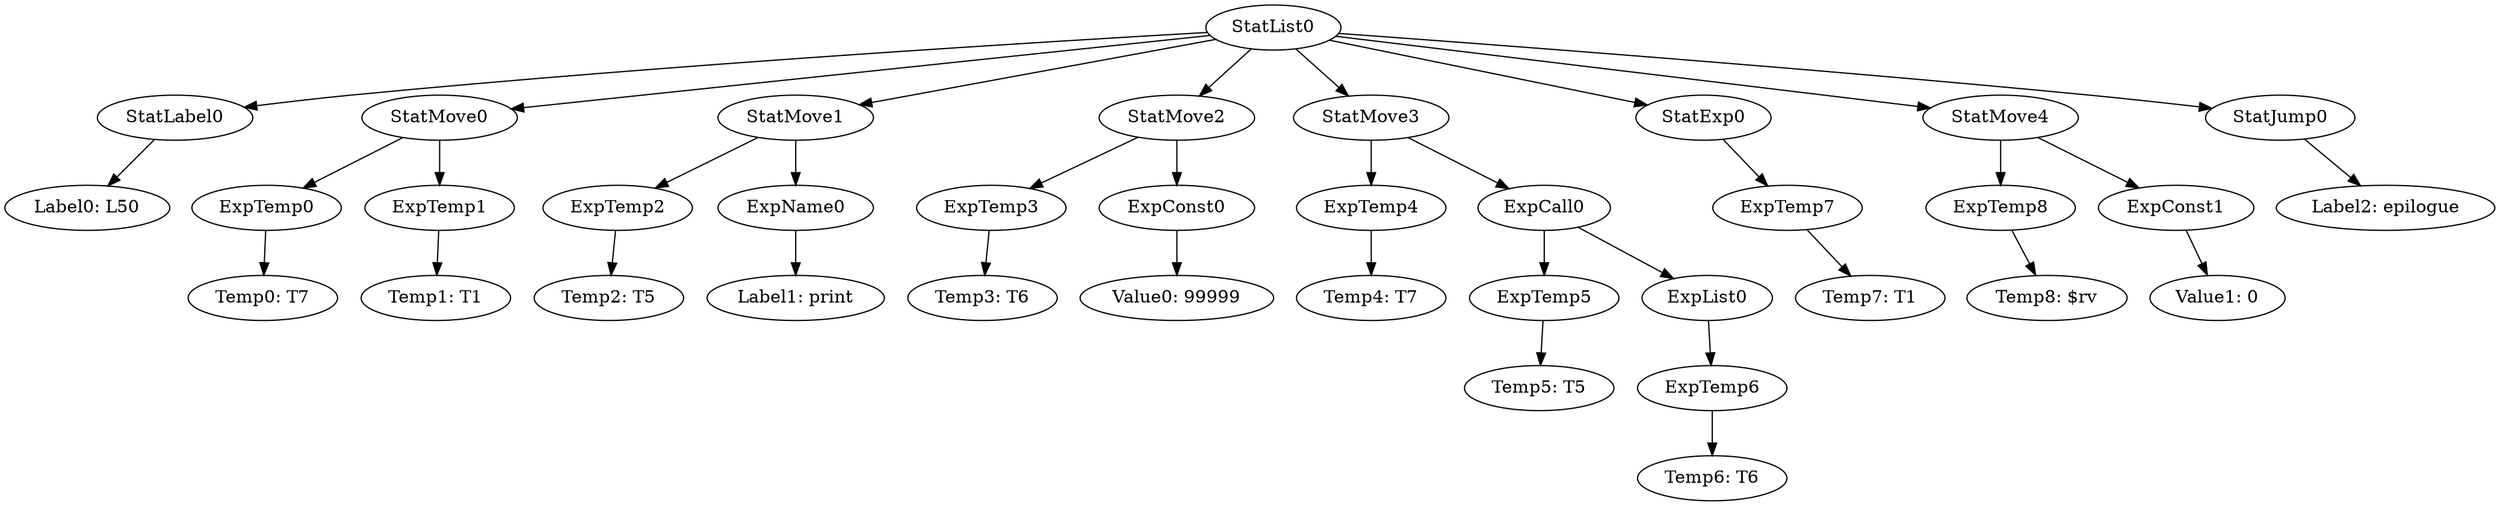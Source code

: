 digraph {
	ordering = out;
	ExpName0 -> "Label1: print";
	StatMove2 -> ExpTemp3;
	StatMove2 -> ExpConst0;
	ExpTemp2 -> "Temp2: T5";
	ExpConst1 -> "Value1: 0";
	ExpTemp3 -> "Temp3: T6";
	StatLabel0 -> "Label0: L50";
	StatList0 -> StatLabel0;
	StatList0 -> StatMove0;
	StatList0 -> StatMove1;
	StatList0 -> StatMove2;
	StatList0 -> StatMove3;
	StatList0 -> StatExp0;
	StatList0 -> StatMove4;
	StatList0 -> StatJump0;
	ExpTemp0 -> "Temp0: T7";
	StatExp0 -> ExpTemp7;
	StatMove0 -> ExpTemp0;
	StatMove0 -> ExpTemp1;
	ExpConst0 -> "Value0: 99999";
	ExpTemp7 -> "Temp7: T1";
	ExpTemp4 -> "Temp4: T7";
	StatJump0 -> "Label2: epilogue";
	ExpCall0 -> ExpTemp5;
	ExpCall0 -> ExpList0;
	StatMove3 -> ExpTemp4;
	StatMove3 -> ExpCall0;
	ExpTemp1 -> "Temp1: T1";
	ExpTemp5 -> "Temp5: T5";
	ExpTemp6 -> "Temp6: T6";
	ExpList0 -> ExpTemp6;
	StatMove1 -> ExpTemp2;
	StatMove1 -> ExpName0;
	ExpTemp8 -> "Temp8: $rv";
	StatMove4 -> ExpTemp8;
	StatMove4 -> ExpConst1;
}

